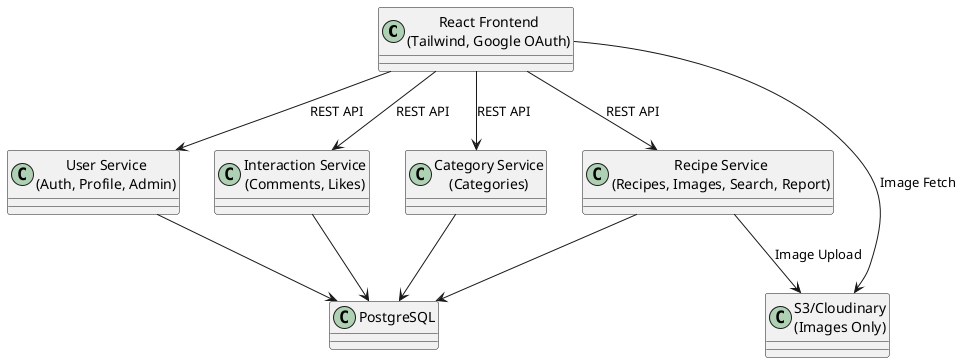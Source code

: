 @startuml
!define RECTANGLE class
RECTANGLE ReactFrontend as "React Frontend\n(Tailwind, Google OAuth)"
RECTANGLE UserService as "User Service\n(Auth, Profile, Admin)"
RECTANGLE RecipeService as "Recipe Service\n(Recipes, Images, Search, Report)"
RECTANGLE InteractionService as "Interaction Service\n(Comments, Likes)"
RECTANGLE CategoryService as "Category Service\n(Categories)"
RECTANGLE PostgreSQL as "PostgreSQL"
RECTANGLE MediaStorage as "S3/Cloudinary\n(Images Only)"

ReactFrontend --> UserService : REST API
ReactFrontend --> RecipeService : REST API
ReactFrontend --> InteractionService : REST API
ReactFrontend --> CategoryService : REST API

UserService --> PostgreSQL
RecipeService --> PostgreSQL
InteractionService --> PostgreSQL
CategoryService --> PostgreSQL

RecipeService --> MediaStorage : Image Upload
ReactFrontend --> MediaStorage : Image Fetch

@enduml 